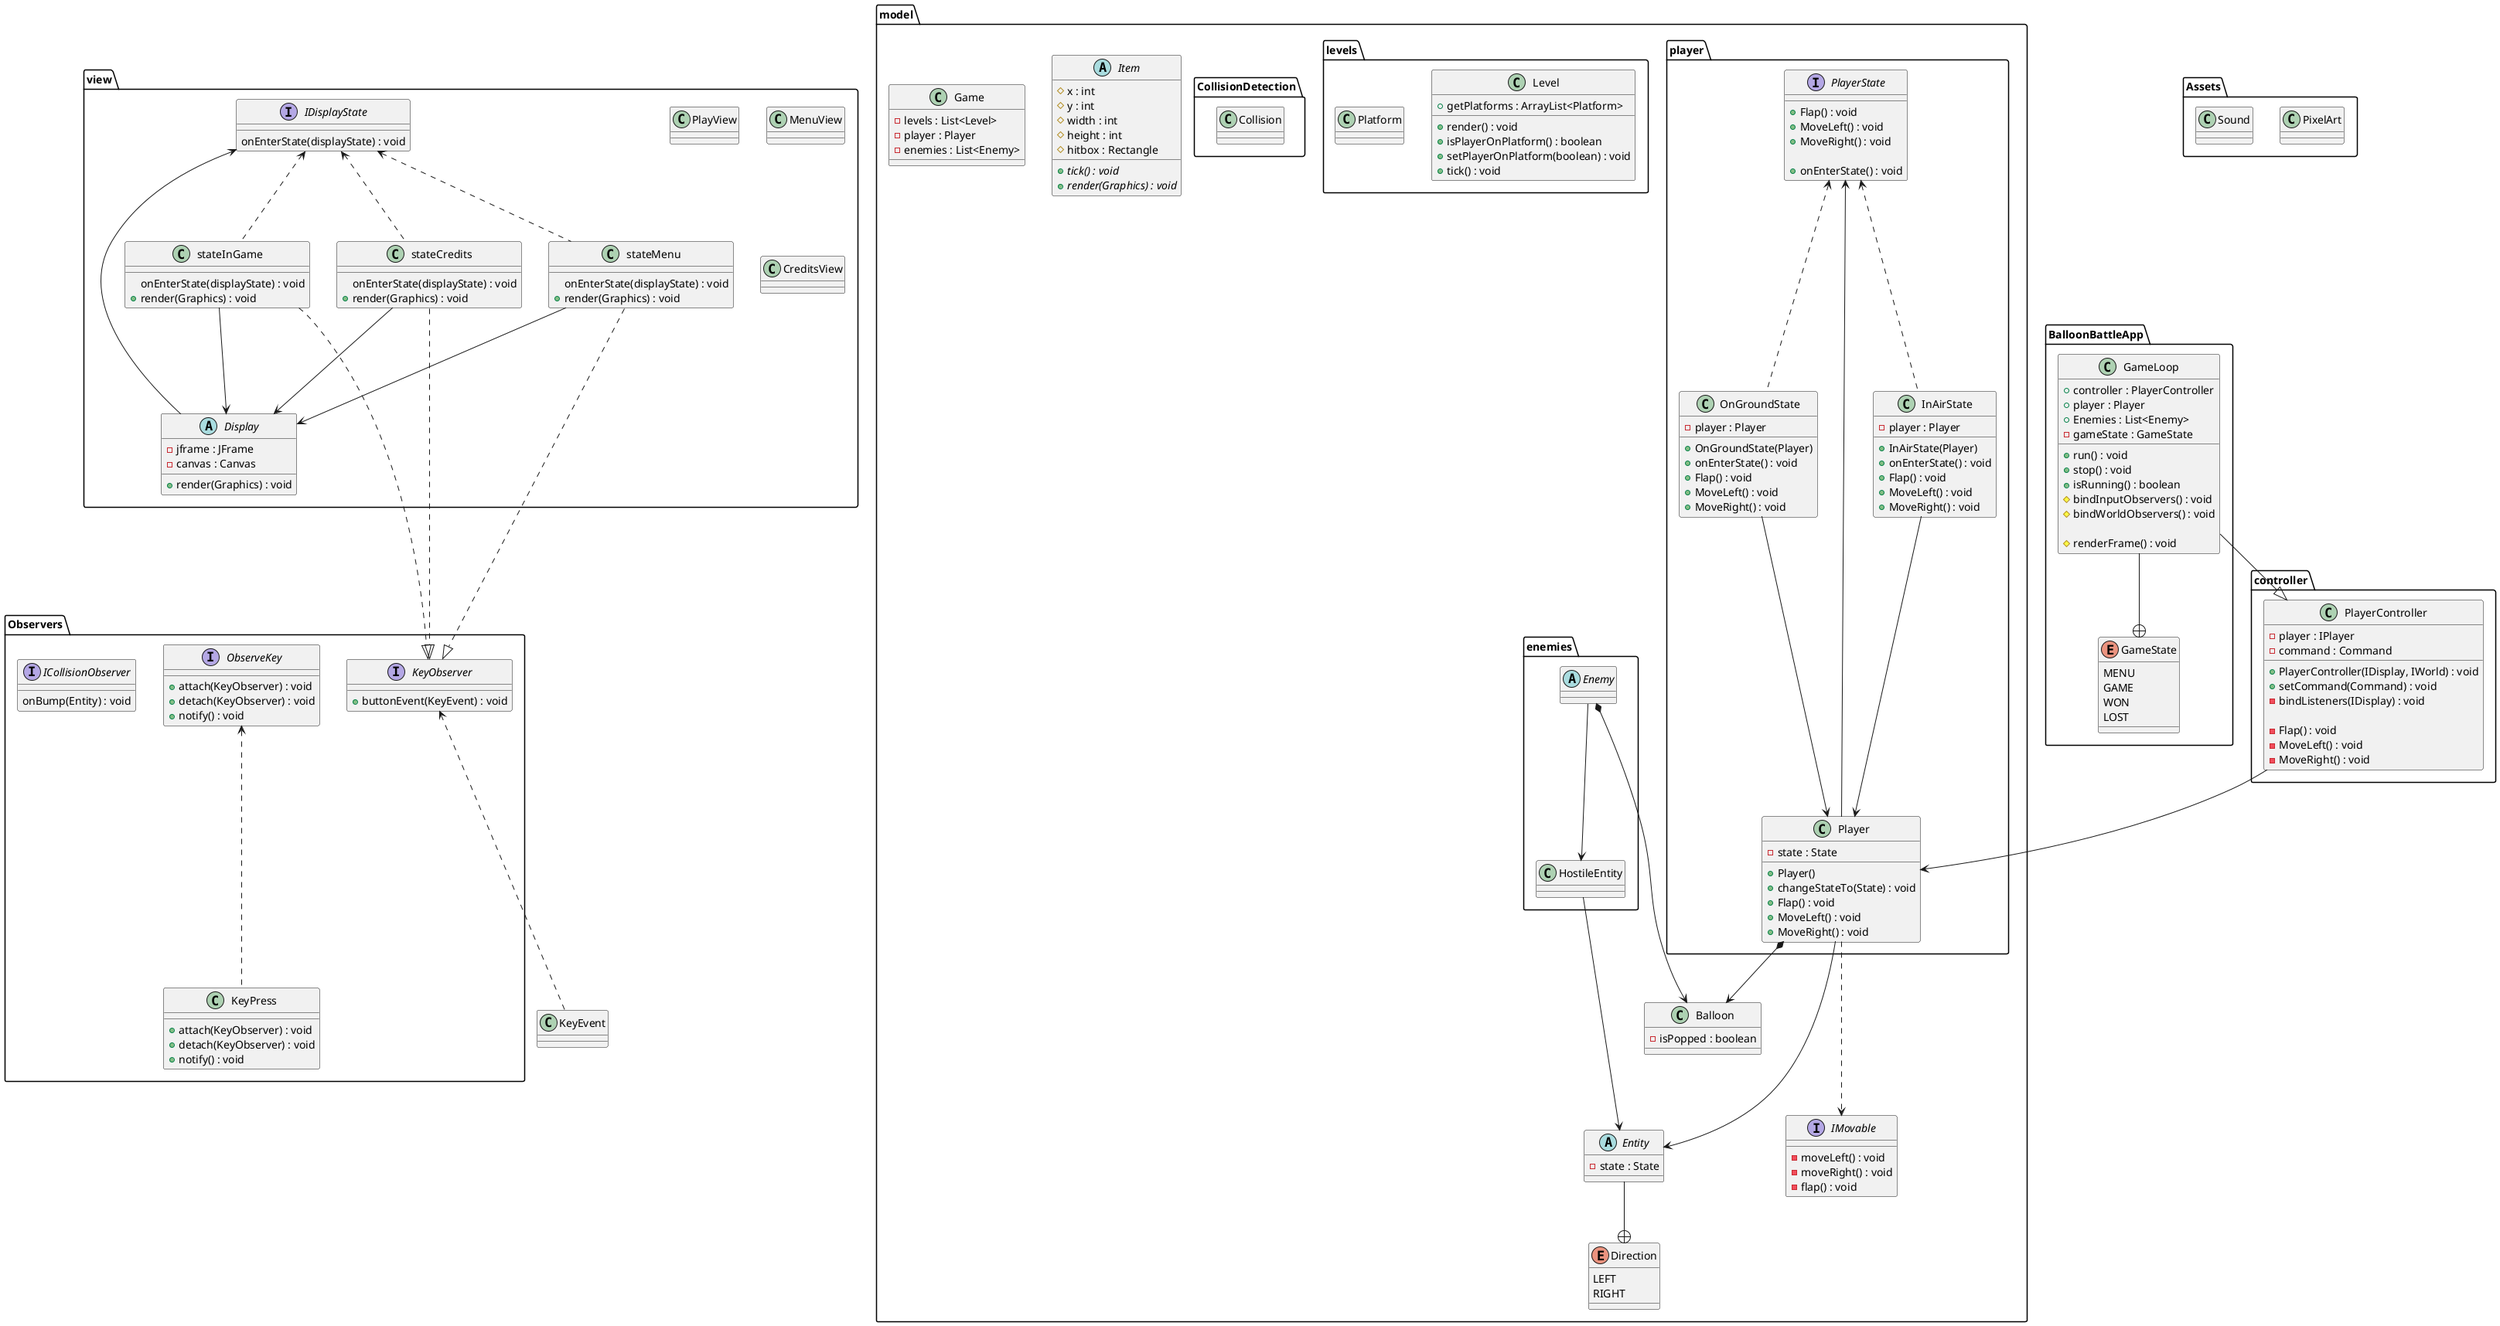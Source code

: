 @startuml
'https://plantuml.com/class-diagram

package controller {
    class PlayerController {
        -player : IPlayer
        -command : Command
        +PlayerController(IDisplay, IWorld) : void
        +setCommand(Command) : void
        -bindListeners(IDisplay) : void

        -Flap() : void
        -MoveLeft() : void
        -MoveRight() : void
    }

}

package Assets {
    class PixelArt {}
    class Sound {}

}


package view {

    interface IDisplayState {
        onEnterState(displayState) : void

    }

    class stateMenu {
        onEnterState(displayState) : void
        + render(Graphics) : void
    }

    class stateInGame {
        onEnterState(displayState) : void
        + render(Graphics) : void

    }

    class stateCredits {
        onEnterState(displayState) : void
        + render(Graphics) : void

    }

    abstract Display {
        - jframe : JFrame
        - canvas : Canvas
        + render(Graphics) : void
    }

    class PlayView {

    }

    class MenuView {
    }

    class CreditsView {

    }

}



package Observers {
    class KeyPress {
        +attach(KeyObserver) : void
        +detach(KeyObserver) : void
        +notify() : void
     }

    interface ObserveKey {
        +attach(KeyObserver) : void
        +detach(KeyObserver) : void
        +notify() : void
    }


    interface KeyObserver {
        +buttonEvent(KeyEvent) : void

    }

    interface ICollisionObserver {
        onBump(Entity) : void
    }


}

package BalloonBattleApp {
    class GameLoop {
        +controller : PlayerController
        +player : Player
        +Enemies : List<Enemy>
        -gameState : GameState
        +run() : void
        +stop() : void
        +isRunning() : boolean
        #bindInputObservers() : void
        #bindWorldObservers() : void

        #renderFrame() : void
    }

    enum GameState {
        MENU
        GAME
        WON
        LOST
    }
}

package model {
    class Balloon {
        -isPopped : boolean

    }

    package player {
        class InAirState {
            -player : Player
            +InAirState(Player)
            +onEnterState() : void
            +Flap() : void
            +MoveLeft() : void
            +MoveRight() : void

        }

        class OnGroundState {
            -player : Player
            +OnGroundState(Player)
            +onEnterState() : void
            +Flap() : void
            +MoveLeft() : void
            +MoveRight() : void
        }

        interface PlayerState {
            +Flap() : void
            +MoveLeft() : void
            +MoveRight() : void

            +onEnterState() : void
        }

        class Player {
            -state : State
            +Player()
            +changeStateTo(State) : void
            +Flap() : void
            +MoveLeft() : void
            +MoveRight() : void
        }

    }


    package enemies {

        abstract Enemy {}

        class HostileEntity {}


    }

    interface IMovable {
        -moveLeft() : void
        -moveRight() : void
        -flap() : void
    }

    Player ...> IMovable

    abstract Entity {
        - state : State

    }

    enum Direction {
        LEFT
        RIGHT
    }




    package levels {
        class Level {
        + render() : void
        + getPlatforms : ArrayList<Platform>
        + isPlayerOnPlatform() : boolean
        + setPlayerOnPlatform(boolean) : void
        + tick() : void
        }
            class Platform {}
    }

    abstract Item {
        # x : int
        # y : int
        # width : int
        # height : int
        # hitbox : Rectangle
        {abstract} + tick() : void
        {abstract} + render(Graphics) : void
    }

    class Game {
        - levels : List<Level>
        - player : Player
        - enemies : List<Enemy>
    }
    package CollisionDetection {
        class Collision{

        }
    }
}


GameLoop --|> PlayerController

PlayerController --> Player

GameLoop --+ GameState
Entity --+ Direction

InAirState ---> Player
OnGroundState ---> Player

Player *--> Balloon

Enemy *--> Balloon

Player ---> Entity
PlayerState <-- Player

PlayerState <... InAirState
PlayerState <... OnGroundState

Enemy --> HostileEntity
HostileEntity ---> Entity

IDisplayState <--- Display
IDisplayState <.. stateMenu
IDisplayState <.. stateCredits
IDisplayState <.. stateInGame
stateInGame --> Display
stateCredits --> Display
stateMenu --> Display
stateMenu ..-|> KeyObserver
stateCredits ...|> KeyObserver
stateInGame ...|> KeyObserver

ObserveKey <... KeyPress
KeyObserver <... KeyEvent
@enduml